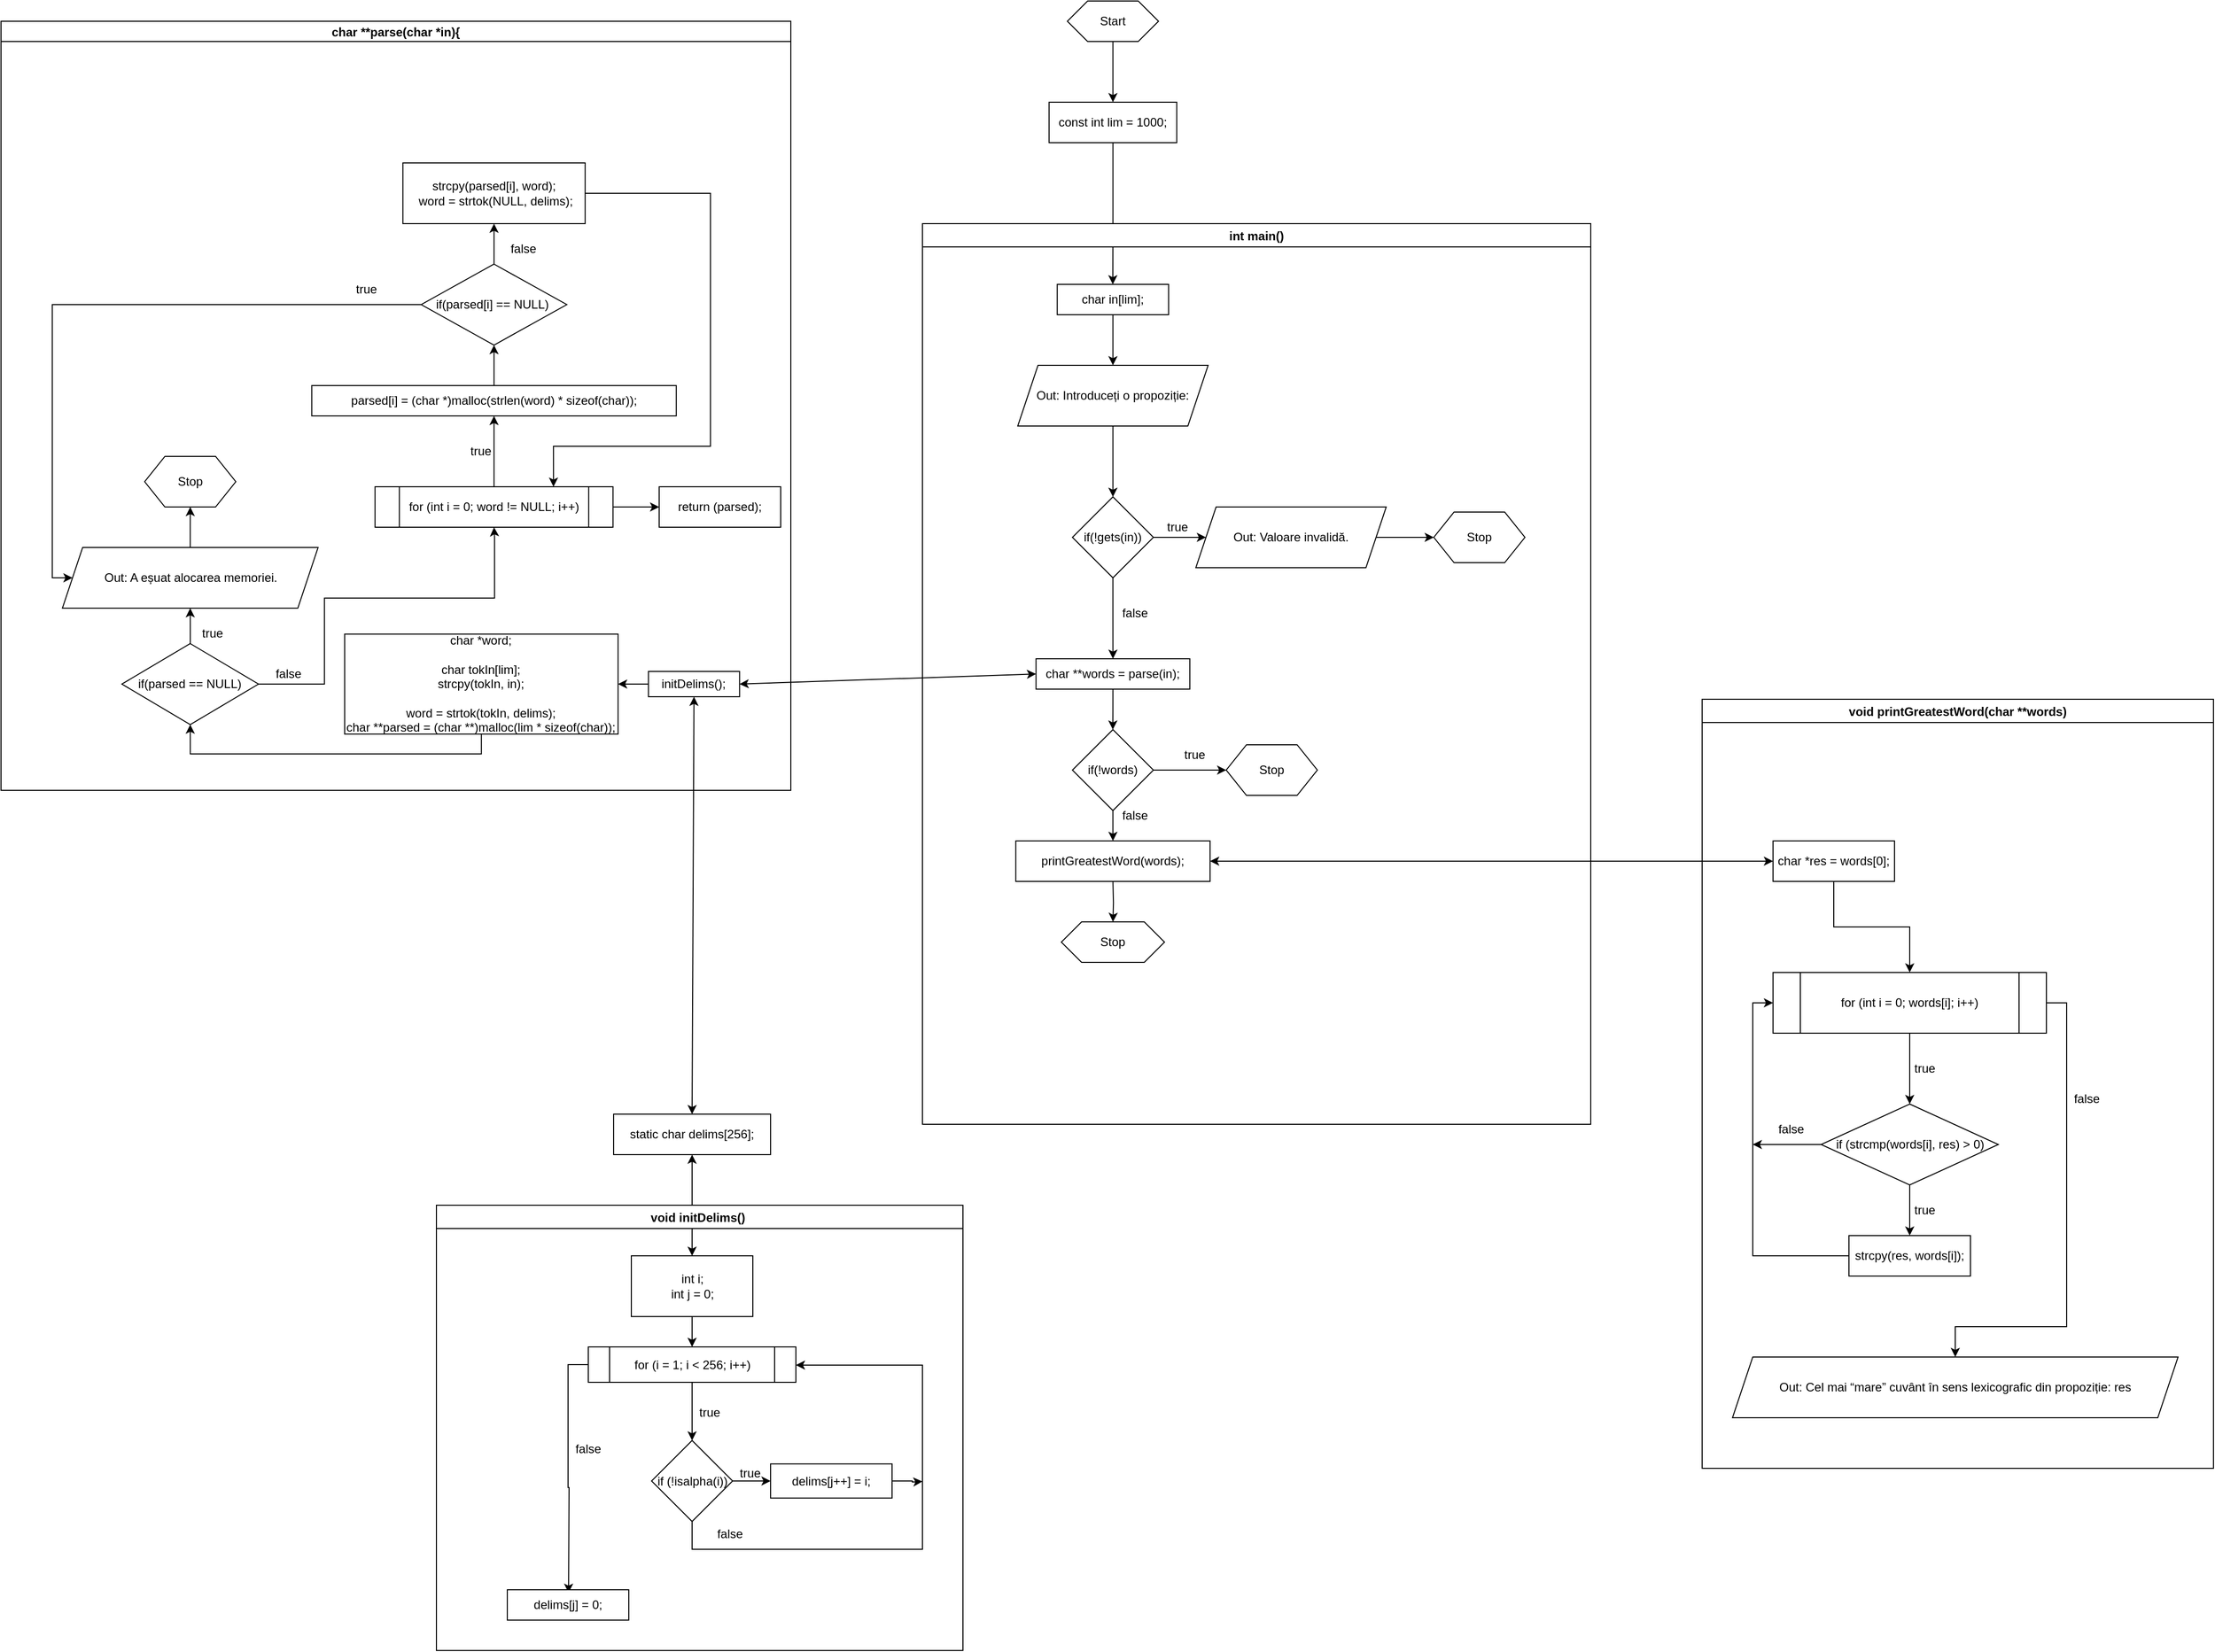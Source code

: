 <mxfile version="15.8.3" type="device"><diagram id="UfA2PHTUKuE4fGk9ZaxY" name="Page-1"><mxGraphModel dx="2646" dy="-406" grid="1" gridSize="10" guides="1" tooltips="1" connect="1" arrows="1" fold="1" page="1" pageScale="1" pageWidth="850" pageHeight="1100" math="0" shadow="0"><root><mxCell id="0"/><mxCell id="1" parent="0"/><mxCell id="URrQHjjd3saD9w-GfW6y-238" style="edgeStyle=orthogonalEdgeStyle;rounded=0;orthogonalLoop=1;jettySize=auto;html=1;entryX=0.5;entryY=0;entryDx=0;entryDy=0;" parent="1" source="URrQHjjd3saD9w-GfW6y-162" target="URrQHjjd3saD9w-GfW6y-237" edge="1"><mxGeometry relative="1" as="geometry"/></mxCell><mxCell id="URrQHjjd3saD9w-GfW6y-162" value="Start" style="shape=hexagon;perimeter=hexagonPerimeter2;whiteSpace=wrap;html=1;fixedSize=1;hachureGap=4;pointerEvents=0;" parent="1" vertex="1"><mxGeometry x="63.12" y="1150" width="90" height="40" as="geometry"/></mxCell><mxCell id="URrQHjjd3saD9w-GfW6y-242" value="" style="edgeStyle=orthogonalEdgeStyle;rounded=0;orthogonalLoop=1;jettySize=auto;html=1;" parent="1" source="URrQHjjd3saD9w-GfW6y-237" edge="1"><mxGeometry relative="1" as="geometry"><mxPoint x="108" y="1430" as="targetPoint"/></mxGeometry></mxCell><mxCell id="URrQHjjd3saD9w-GfW6y-237" value="const int lim = 1000;" style="rounded=0;whiteSpace=wrap;html=1;" parent="1" vertex="1"><mxGeometry x="45.07" y="1250" width="126.1" height="40" as="geometry"/></mxCell><mxCell id="MhNneHWpnNo3Oa3ViLUw-1" value="int main()" style="swimlane;" parent="1" vertex="1"><mxGeometry x="-80" y="1370" width="660" height="890" as="geometry"/></mxCell><mxCell id="MhNneHWpnNo3Oa3ViLUw-2" value="Out: Introduceți o propoziție:" style="shape=parallelogram;perimeter=parallelogramPerimeter;whiteSpace=wrap;html=1;fixedSize=1;" parent="MhNneHWpnNo3Oa3ViLUw-1" vertex="1"><mxGeometry x="94.12" y="140" width="188" height="60" as="geometry"/></mxCell><mxCell id="MhNneHWpnNo3Oa3ViLUw-9" value="" style="edgeStyle=orthogonalEdgeStyle;rounded=0;orthogonalLoop=1;jettySize=auto;html=1;" parent="MhNneHWpnNo3Oa3ViLUw-1" source="MhNneHWpnNo3Oa3ViLUw-7" target="MhNneHWpnNo3Oa3ViLUw-8" edge="1"><mxGeometry relative="1" as="geometry"/></mxCell><mxCell id="MhNneHWpnNo3Oa3ViLUw-7" value="Out: Valoare invalidă." style="shape=parallelogram;perimeter=parallelogramPerimeter;whiteSpace=wrap;html=1;fixedSize=1;" parent="MhNneHWpnNo3Oa3ViLUw-1" vertex="1"><mxGeometry x="270" y="280" width="188" height="60" as="geometry"/></mxCell><mxCell id="MhNneHWpnNo3Oa3ViLUw-8" value="Stop" style="shape=hexagon;perimeter=hexagonPerimeter2;whiteSpace=wrap;html=1;fixedSize=1;" parent="MhNneHWpnNo3Oa3ViLUw-1" vertex="1"><mxGeometry x="505" y="285" width="90" height="50" as="geometry"/></mxCell><mxCell id="MhNneHWpnNo3Oa3ViLUw-14" value="" style="edgeStyle=orthogonalEdgeStyle;rounded=0;orthogonalLoop=1;jettySize=auto;html=1;exitX=0.5;exitY=1;exitDx=0;exitDy=0;" parent="MhNneHWpnNo3Oa3ViLUw-1" source="MhNneHWpnNo3Oa3ViLUw-21" edge="1"><mxGeometry relative="1" as="geometry"><mxPoint x="188.143" y="490" as="sourcePoint"/><mxPoint x="188" y="500" as="targetPoint"/></mxGeometry></mxCell><mxCell id="MhNneHWpnNo3Oa3ViLUw-18" value="false" style="text;html=1;strokeColor=none;fillColor=none;align=center;verticalAlign=middle;whiteSpace=wrap;rounded=0;" parent="MhNneHWpnNo3Oa3ViLUw-1" vertex="1"><mxGeometry x="180" y="370" width="60" height="30" as="geometry"/></mxCell><mxCell id="MhNneHWpnNo3Oa3ViLUw-20" value="Stop" style="shape=hexagon;perimeter=hexagonPerimeter2;whiteSpace=wrap;html=1;fixedSize=1;" parent="MhNneHWpnNo3Oa3ViLUw-1" vertex="1"><mxGeometry x="137.18" y="690" width="101.88" height="40" as="geometry"/></mxCell><mxCell id="MhNneHWpnNo3Oa3ViLUw-21" value="char **words = parse(in);" style="rounded=0;whiteSpace=wrap;html=1;" parent="MhNneHWpnNo3Oa3ViLUw-1" vertex="1"><mxGeometry x="112.18" y="430" width="151.88" height="30" as="geometry"/></mxCell><mxCell id="MhNneHWpnNo3Oa3ViLUw-25" value="" style="edgeStyle=orthogonalEdgeStyle;rounded=0;orthogonalLoop=1;jettySize=auto;html=1;" parent="MhNneHWpnNo3Oa3ViLUw-1" target="MhNneHWpnNo3Oa3ViLUw-20" edge="1"><mxGeometry relative="1" as="geometry"><mxPoint x="188.12" y="650" as="sourcePoint"/></mxGeometry></mxCell><mxCell id="MhNneHWpnNo3Oa3ViLUw-65" style="edgeStyle=orthogonalEdgeStyle;rounded=0;orthogonalLoop=1;jettySize=auto;html=1;entryX=0;entryY=0.5;entryDx=0;entryDy=0;" parent="MhNneHWpnNo3Oa3ViLUw-1" source="MhNneHWpnNo3Oa3ViLUw-63" target="MhNneHWpnNo3Oa3ViLUw-67" edge="1"><mxGeometry relative="1" as="geometry"><mxPoint x="250" y="540" as="targetPoint"/></mxGeometry></mxCell><mxCell id="MhNneHWpnNo3Oa3ViLUw-68" value="" style="edgeStyle=orthogonalEdgeStyle;rounded=0;orthogonalLoop=1;jettySize=auto;html=1;entryX=0.5;entryY=0;entryDx=0;entryDy=0;" parent="MhNneHWpnNo3Oa3ViLUw-1" source="MhNneHWpnNo3Oa3ViLUw-63" edge="1"><mxGeometry relative="1" as="geometry"><mxPoint x="188.12" y="610" as="targetPoint"/></mxGeometry></mxCell><mxCell id="MhNneHWpnNo3Oa3ViLUw-63" value="if(!words)" style="rhombus;whiteSpace=wrap;html=1;" parent="MhNneHWpnNo3Oa3ViLUw-1" vertex="1"><mxGeometry x="148.12" y="500" width="80" height="80" as="geometry"/></mxCell><mxCell id="MhNneHWpnNo3Oa3ViLUw-67" value="Stop" style="shape=hexagon;perimeter=hexagonPerimeter2;whiteSpace=wrap;html=1;fixedSize=1;" parent="MhNneHWpnNo3Oa3ViLUw-1" vertex="1"><mxGeometry x="300" y="515" width="90" height="50" as="geometry"/></mxCell><mxCell id="MhNneHWpnNo3Oa3ViLUw-69" value="false" style="text;html=1;strokeColor=none;fillColor=none;align=center;verticalAlign=middle;whiteSpace=wrap;rounded=0;" parent="MhNneHWpnNo3Oa3ViLUw-1" vertex="1"><mxGeometry x="180" y="570" width="60" height="30" as="geometry"/></mxCell><mxCell id="MhNneHWpnNo3Oa3ViLUw-70" value="true" style="text;html=1;strokeColor=none;fillColor=none;align=center;verticalAlign=middle;whiteSpace=wrap;rounded=0;" parent="MhNneHWpnNo3Oa3ViLUw-1" vertex="1"><mxGeometry x="239.06" y="510" width="60" height="30" as="geometry"/></mxCell><mxCell id="OwMfOQIyhZV9ux7nlmWO-2" style="edgeStyle=orthogonalEdgeStyle;rounded=0;orthogonalLoop=1;jettySize=auto;html=1;" edge="1" parent="MhNneHWpnNo3Oa3ViLUw-1" source="OwMfOQIyhZV9ux7nlmWO-1" target="MhNneHWpnNo3Oa3ViLUw-2"><mxGeometry relative="1" as="geometry"/></mxCell><mxCell id="OwMfOQIyhZV9ux7nlmWO-1" value="char in[lim];" style="rounded=0;whiteSpace=wrap;html=1;" vertex="1" parent="MhNneHWpnNo3Oa3ViLUw-1"><mxGeometry x="133.12" y="60" width="110" height="30" as="geometry"/></mxCell><mxCell id="OwMfOQIyhZV9ux7nlmWO-3" value="printGreatestWord(words);" style="rounded=0;whiteSpace=wrap;html=1;" vertex="1" parent="MhNneHWpnNo3Oa3ViLUw-1"><mxGeometry x="92.18" y="610" width="191.88" height="40" as="geometry"/></mxCell><mxCell id="MhNneHWpnNo3Oa3ViLUw-6" value="" style="edgeStyle=orthogonalEdgeStyle;rounded=0;orthogonalLoop=1;jettySize=auto;html=1;" parent="1" source="MhNneHWpnNo3Oa3ViLUw-3" edge="1"><mxGeometry relative="1" as="geometry"><mxPoint x="200" y="1680" as="targetPoint"/></mxGeometry></mxCell><mxCell id="MhNneHWpnNo3Oa3ViLUw-12" value="" style="edgeStyle=orthogonalEdgeStyle;rounded=0;orthogonalLoop=1;jettySize=auto;html=1;" parent="1" source="MhNneHWpnNo3Oa3ViLUw-3" edge="1"><mxGeometry relative="1" as="geometry"><mxPoint x="108.143" y="1800" as="targetPoint"/></mxGeometry></mxCell><mxCell id="MhNneHWpnNo3Oa3ViLUw-3" value="&lt;span style=&quot;font-size: 12px&quot;&gt;if(!gets(in))&lt;/span&gt;" style="rhombus;whiteSpace=wrap;html=1;" parent="1" vertex="1"><mxGeometry x="68.12" y="1640" width="80" height="80" as="geometry"/></mxCell><mxCell id="MhNneHWpnNo3Oa3ViLUw-4" value="" style="edgeStyle=orthogonalEdgeStyle;rounded=0;orthogonalLoop=1;jettySize=auto;html=1;" parent="1" source="MhNneHWpnNo3Oa3ViLUw-2" target="MhNneHWpnNo3Oa3ViLUw-3" edge="1"><mxGeometry relative="1" as="geometry"/></mxCell><mxCell id="MhNneHWpnNo3Oa3ViLUw-17" value="true" style="text;html=1;strokeColor=none;fillColor=none;align=center;verticalAlign=middle;whiteSpace=wrap;rounded=0;" parent="1" vertex="1"><mxGeometry x="142" y="1655" width="60" height="30" as="geometry"/></mxCell><mxCell id="MhNneHWpnNo3Oa3ViLUw-28" value="char **parse(char *in){" style="swimlane;startSize=20;" parent="1" vertex="1"><mxGeometry x="-990" y="1170" width="780" height="760" as="geometry"/></mxCell><mxCell id="MhNneHWpnNo3Oa3ViLUw-59" style="edgeStyle=orthogonalEdgeStyle;rounded=0;orthogonalLoop=1;jettySize=auto;html=1;entryX=1;entryY=0.5;entryDx=0;entryDy=0;" parent="MhNneHWpnNo3Oa3ViLUw-28" source="MhNneHWpnNo3Oa3ViLUw-30" target="MhNneHWpnNo3Oa3ViLUw-60" edge="1"><mxGeometry relative="1" as="geometry"><mxPoint x="619.38" y="655.612" as="targetPoint"/></mxGeometry></mxCell><mxCell id="MhNneHWpnNo3Oa3ViLUw-30" value="&lt;span style=&quot;font-size: 12px&quot;&gt;initDelims();&lt;/span&gt;" style="rounded=0;whiteSpace=wrap;html=1;" parent="MhNneHWpnNo3Oa3ViLUw-28" vertex="1"><mxGeometry x="639.38" y="642.5" width="90" height="25" as="geometry"/></mxCell><mxCell id="MhNneHWpnNo3Oa3ViLUw-60" value="&lt;span style=&quot;font-size: 12px&quot;&gt;char *word;&lt;/span&gt;&lt;br&gt;&lt;br&gt;&lt;span style=&quot;font-size: 12px&quot;&gt;char tokIn[lim]; &lt;/span&gt;&lt;br&gt;&lt;span style=&quot;font-size: 12px&quot;&gt;strcpy(tokIn, in); &lt;/span&gt;&lt;br&gt;&lt;br&gt;&lt;span style=&quot;font-size: 12px&quot;&gt;word = strtok(tokIn, delims);&lt;/span&gt;&lt;br&gt;&lt;span style=&quot;font-size: 12px&quot;&gt;char **parsed = (char **)malloc(lim * sizeof(char));&lt;/span&gt;" style="rounded=0;whiteSpace=wrap;html=1;" parent="MhNneHWpnNo3Oa3ViLUw-28" vertex="1"><mxGeometry x="339.38" y="605.63" width="270" height="98.75" as="geometry"/></mxCell><mxCell id="MhNneHWpnNo3Oa3ViLUw-72" value="" style="edgeStyle=orthogonalEdgeStyle;rounded=0;orthogonalLoop=1;jettySize=auto;html=1;" parent="MhNneHWpnNo3Oa3ViLUw-28" source="MhNneHWpnNo3Oa3ViLUw-61" target="MhNneHWpnNo3Oa3ViLUw-71" edge="1"><mxGeometry relative="1" as="geometry"/></mxCell><mxCell id="MhNneHWpnNo3Oa3ViLUw-81" style="edgeStyle=orthogonalEdgeStyle;rounded=0;orthogonalLoop=1;jettySize=auto;html=1;entryX=0.5;entryY=1;entryDx=0;entryDy=0;" parent="MhNneHWpnNo3Oa3ViLUw-28" source="MhNneHWpnNo3Oa3ViLUw-61" target="MhNneHWpnNo3Oa3ViLUw-83" edge="1"><mxGeometry relative="1" as="geometry"><mxPoint x="489.38" y="510" as="targetPoint"/><Array as="points"><mxPoint x="319.38" y="655"/><mxPoint x="319.38" y="570"/><mxPoint x="487.38" y="570"/><mxPoint x="487.38" y="510"/></Array></mxGeometry></mxCell><mxCell id="MhNneHWpnNo3Oa3ViLUw-61" value="&lt;span style=&quot;font-size: 12px&quot;&gt;if(parsed == NULL)&lt;/span&gt;" style="rhombus;whiteSpace=wrap;html=1;rounded=0;" parent="MhNneHWpnNo3Oa3ViLUw-28" vertex="1"><mxGeometry x="119.38" y="615" width="135" height="80" as="geometry"/></mxCell><mxCell id="MhNneHWpnNo3Oa3ViLUw-62" value="" style="edgeStyle=orthogonalEdgeStyle;rounded=0;orthogonalLoop=1;jettySize=auto;html=1;entryX=0.5;entryY=1;entryDx=0;entryDy=0;" parent="MhNneHWpnNo3Oa3ViLUw-28" source="MhNneHWpnNo3Oa3ViLUw-60" target="MhNneHWpnNo3Oa3ViLUw-61" edge="1"><mxGeometry relative="1" as="geometry"><Array as="points"><mxPoint x="474.38" y="724"/><mxPoint x="186.38" y="724"/></Array></mxGeometry></mxCell><mxCell id="MhNneHWpnNo3Oa3ViLUw-74" value="" style="edgeStyle=orthogonalEdgeStyle;rounded=0;orthogonalLoop=1;jettySize=auto;html=1;" parent="MhNneHWpnNo3Oa3ViLUw-28" source="MhNneHWpnNo3Oa3ViLUw-71" target="MhNneHWpnNo3Oa3ViLUw-73" edge="1"><mxGeometry relative="1" as="geometry"/></mxCell><mxCell id="MhNneHWpnNo3Oa3ViLUw-71" value="Out: A eșuat alocarea memoriei." style="shape=parallelogram;perimeter=parallelogramPerimeter;whiteSpace=wrap;html=1;fixedSize=1;" parent="MhNneHWpnNo3Oa3ViLUw-28" vertex="1"><mxGeometry x="60.63" y="520" width="252.5" height="60" as="geometry"/></mxCell><mxCell id="MhNneHWpnNo3Oa3ViLUw-73" value="Stop" style="shape=hexagon;perimeter=hexagonPerimeter2;whiteSpace=wrap;html=1;fixedSize=1;" parent="MhNneHWpnNo3Oa3ViLUw-28" vertex="1"><mxGeometry x="141.88" y="430" width="90" height="50" as="geometry"/></mxCell><mxCell id="MhNneHWpnNo3Oa3ViLUw-75" value="true" style="text;html=1;strokeColor=none;fillColor=none;align=center;verticalAlign=middle;whiteSpace=wrap;rounded=0;" parent="MhNneHWpnNo3Oa3ViLUw-28" vertex="1"><mxGeometry x="179.38" y="590" width="60" height="30" as="geometry"/></mxCell><mxCell id="MhNneHWpnNo3Oa3ViLUw-82" value="false" style="text;html=1;strokeColor=none;fillColor=none;align=center;verticalAlign=middle;whiteSpace=wrap;rounded=0;" parent="MhNneHWpnNo3Oa3ViLUw-28" vertex="1"><mxGeometry x="254.38" y="630" width="60" height="30" as="geometry"/></mxCell><mxCell id="MhNneHWpnNo3Oa3ViLUw-119" value="" style="edgeStyle=orthogonalEdgeStyle;rounded=0;orthogonalLoop=1;jettySize=auto;html=1;entryX=0;entryY=0.5;entryDx=0;entryDy=0;" parent="MhNneHWpnNo3Oa3ViLUw-28" source="MhNneHWpnNo3Oa3ViLUw-83" target="MhNneHWpnNo3Oa3ViLUw-118" edge="1"><mxGeometry relative="1" as="geometry"><mxPoint x="660.63" y="480" as="targetPoint"/></mxGeometry></mxCell><mxCell id="MhNneHWpnNo3Oa3ViLUw-83" value="&lt;span style=&quot;font-size: 12px&quot;&gt;for (int i = 0; word != NULL; i++)&lt;/span&gt;" style="shape=process;whiteSpace=wrap;html=1;backgroundOutline=1;" parent="MhNneHWpnNo3Oa3ViLUw-28" vertex="1"><mxGeometry x="369.38" y="460" width="235" height="40" as="geometry"/></mxCell><mxCell id="MhNneHWpnNo3Oa3ViLUw-84" value="parsed[i] = (char *)malloc(strlen(word) * sizeof(char));" style="whiteSpace=wrap;html=1;" parent="MhNneHWpnNo3Oa3ViLUw-28" vertex="1"><mxGeometry x="306.88" y="360" width="360" height="30" as="geometry"/></mxCell><mxCell id="MhNneHWpnNo3Oa3ViLUw-85" value="" style="edgeStyle=orthogonalEdgeStyle;rounded=0;orthogonalLoop=1;jettySize=auto;html=1;" parent="MhNneHWpnNo3Oa3ViLUw-28" source="MhNneHWpnNo3Oa3ViLUw-83" target="MhNneHWpnNo3Oa3ViLUw-84" edge="1"><mxGeometry relative="1" as="geometry"/></mxCell><mxCell id="MhNneHWpnNo3Oa3ViLUw-110" style="edgeStyle=orthogonalEdgeStyle;rounded=0;orthogonalLoop=1;jettySize=auto;html=1;entryX=0;entryY=0.5;entryDx=0;entryDy=0;" parent="MhNneHWpnNo3Oa3ViLUw-28" source="MhNneHWpnNo3Oa3ViLUw-105" target="MhNneHWpnNo3Oa3ViLUw-71" edge="1"><mxGeometry relative="1" as="geometry"><mxPoint x="50.53" y="510.014" as="targetPoint"/><Array as="points"><mxPoint x="50.63" y="280"/><mxPoint x="50.63" y="550"/></Array></mxGeometry></mxCell><mxCell id="MhNneHWpnNo3Oa3ViLUw-112" value="" style="edgeStyle=orthogonalEdgeStyle;rounded=0;orthogonalLoop=1;jettySize=auto;html=1;" parent="MhNneHWpnNo3Oa3ViLUw-28" source="MhNneHWpnNo3Oa3ViLUw-105" target="MhNneHWpnNo3Oa3ViLUw-111" edge="1"><mxGeometry relative="1" as="geometry"/></mxCell><mxCell id="MhNneHWpnNo3Oa3ViLUw-105" value="&lt;span style=&quot;font-size: 12px&quot;&gt;if(parsed[i] == NULL)&amp;nbsp;&lt;/span&gt;" style="rhombus;whiteSpace=wrap;html=1;" parent="MhNneHWpnNo3Oa3ViLUw-28" vertex="1"><mxGeometry x="415.01" y="240" width="143.75" height="80" as="geometry"/></mxCell><mxCell id="MhNneHWpnNo3Oa3ViLUw-106" value="" style="edgeStyle=orthogonalEdgeStyle;rounded=0;orthogonalLoop=1;jettySize=auto;html=1;" parent="MhNneHWpnNo3Oa3ViLUw-28" source="MhNneHWpnNo3Oa3ViLUw-84" target="MhNneHWpnNo3Oa3ViLUw-105" edge="1"><mxGeometry relative="1" as="geometry"/></mxCell><mxCell id="MhNneHWpnNo3Oa3ViLUw-116" style="edgeStyle=orthogonalEdgeStyle;rounded=0;orthogonalLoop=1;jettySize=auto;html=1;entryX=0.75;entryY=0;entryDx=0;entryDy=0;" parent="MhNneHWpnNo3Oa3ViLUw-28" source="MhNneHWpnNo3Oa3ViLUw-111" target="MhNneHWpnNo3Oa3ViLUw-83" edge="1"><mxGeometry relative="1" as="geometry"><mxPoint x="710.63" y="440" as="targetPoint"/><Array as="points"><mxPoint x="700.63" y="170"/><mxPoint x="700.63" y="420"/><mxPoint x="545.63" y="420"/></Array></mxGeometry></mxCell><mxCell id="MhNneHWpnNo3Oa3ViLUw-111" value="&lt;span style=&quot;font-size: 12px&quot;&gt;strcpy(parsed[i], word);&lt;br&gt;&amp;nbsp;word = strtok(NULL, delims);&lt;/span&gt;" style="rounded=0;whiteSpace=wrap;html=1;" parent="MhNneHWpnNo3Oa3ViLUw-28" vertex="1"><mxGeometry x="396.88" y="140" width="180" height="60" as="geometry"/></mxCell><mxCell id="MhNneHWpnNo3Oa3ViLUw-113" value="false" style="text;html=1;strokeColor=none;fillColor=none;align=center;verticalAlign=middle;whiteSpace=wrap;rounded=0;" parent="MhNneHWpnNo3Oa3ViLUw-28" vertex="1"><mxGeometry x="485.63" y="210" width="60" height="30" as="geometry"/></mxCell><mxCell id="MhNneHWpnNo3Oa3ViLUw-114" value="true" style="text;html=1;strokeColor=none;fillColor=none;align=center;verticalAlign=middle;whiteSpace=wrap;rounded=0;" parent="MhNneHWpnNo3Oa3ViLUw-28" vertex="1"><mxGeometry x="330.63" y="250" width="60" height="30" as="geometry"/></mxCell><mxCell id="MhNneHWpnNo3Oa3ViLUw-117" value="true" style="text;html=1;strokeColor=none;fillColor=none;align=center;verticalAlign=middle;whiteSpace=wrap;rounded=0;" parent="MhNneHWpnNo3Oa3ViLUw-28" vertex="1"><mxGeometry x="444.38" y="410" width="60" height="30" as="geometry"/></mxCell><mxCell id="MhNneHWpnNo3Oa3ViLUw-118" value="return (parsed);" style="whiteSpace=wrap;html=1;" parent="MhNneHWpnNo3Oa3ViLUw-28" vertex="1"><mxGeometry x="650" y="460" width="120" height="40" as="geometry"/></mxCell><mxCell id="MhNneHWpnNo3Oa3ViLUw-29" value="" style="endArrow=classic;startArrow=classic;html=1;rounded=0;entryX=0;entryY=0.5;entryDx=0;entryDy=0;exitX=1;exitY=0.5;exitDx=0;exitDy=0;" parent="1" source="MhNneHWpnNo3Oa3ViLUw-30" target="MhNneHWpnNo3Oa3ViLUw-21" edge="1"><mxGeometry width="50" height="50" relative="1" as="geometry"><mxPoint x="-260" y="1815" as="sourcePoint"/><mxPoint x="-110" y="1820" as="targetPoint"/></mxGeometry></mxCell><mxCell id="MhNneHWpnNo3Oa3ViLUw-34" value="" style="endArrow=classic;startArrow=classic;html=1;rounded=0;entryX=0.5;entryY=1;entryDx=0;entryDy=0;exitX=0.5;exitY=0;exitDx=0;exitDy=0;" parent="1" source="MhNneHWpnNo3Oa3ViLUw-36" target="MhNneHWpnNo3Oa3ViLUw-30" edge="1"><mxGeometry width="50" height="50" relative="1" as="geometry"><mxPoint x="-310" y="2250" as="sourcePoint"/><mxPoint x="-230" y="2240" as="targetPoint"/></mxGeometry></mxCell><mxCell id="MhNneHWpnNo3Oa3ViLUw-36" value="&lt;span style=&quot;font-size: 12px&quot;&gt;static char delims[256];&lt;/span&gt;" style="rounded=0;whiteSpace=wrap;html=1;" parent="1" vertex="1"><mxGeometry x="-385" y="2250" width="155" height="40" as="geometry"/></mxCell><mxCell id="MhNneHWpnNo3Oa3ViLUw-38" value="" style="endArrow=classic;startArrow=classic;html=1;rounded=0;exitX=0.5;exitY=1;exitDx=0;exitDy=0;entryX=0.5;entryY=0;entryDx=0;entryDy=0;" parent="1" source="MhNneHWpnNo3Oa3ViLUw-36" target="MhNneHWpnNo3Oa3ViLUw-40" edge="1"><mxGeometry width="50" height="50" relative="1" as="geometry"><mxPoint x="-360" y="2480" as="sourcePoint"/><mxPoint x="-310" y="2390" as="targetPoint"/></mxGeometry></mxCell><mxCell id="MhNneHWpnNo3Oa3ViLUw-39" value="void initDelims() " style="swimlane;" parent="1" vertex="1"><mxGeometry x="-560" y="2340" width="520" height="440" as="geometry"/></mxCell><mxCell id="MhNneHWpnNo3Oa3ViLUw-42" value="" style="edgeStyle=orthogonalEdgeStyle;rounded=0;orthogonalLoop=1;jettySize=auto;html=1;" parent="MhNneHWpnNo3Oa3ViLUw-39" source="MhNneHWpnNo3Oa3ViLUw-40" target="MhNneHWpnNo3Oa3ViLUw-41" edge="1"><mxGeometry relative="1" as="geometry"/></mxCell><mxCell id="MhNneHWpnNo3Oa3ViLUw-40" value="&lt;span style=&quot;font-size: 12px&quot;&gt;int i; &lt;br&gt;int j = 0;&lt;/span&gt;" style="rounded=0;whiteSpace=wrap;html=1;" parent="MhNneHWpnNo3Oa3ViLUw-39" vertex="1"><mxGeometry x="192.5" y="50" width="120" height="60" as="geometry"/></mxCell><mxCell id="MhNneHWpnNo3Oa3ViLUw-55" style="edgeStyle=orthogonalEdgeStyle;rounded=0;orthogonalLoop=1;jettySize=auto;html=1;" parent="MhNneHWpnNo3Oa3ViLUw-39" source="MhNneHWpnNo3Oa3ViLUw-41" edge="1"><mxGeometry relative="1" as="geometry"><mxPoint x="130.5" y="383" as="targetPoint"/></mxGeometry></mxCell><mxCell id="MhNneHWpnNo3Oa3ViLUw-41" value="&lt;span style=&quot;font-size: 12px&quot;&gt;for (i = 1; i &amp;lt; 256; i++)&lt;/span&gt;" style="shape=process;whiteSpace=wrap;html=1;backgroundOutline=1;" parent="MhNneHWpnNo3Oa3ViLUw-39" vertex="1"><mxGeometry x="150" y="140" width="205" height="35" as="geometry"/></mxCell><mxCell id="MhNneHWpnNo3Oa3ViLUw-45" value="true" style="text;html=1;strokeColor=none;fillColor=none;align=center;verticalAlign=middle;whiteSpace=wrap;rounded=0;" parent="MhNneHWpnNo3Oa3ViLUw-39" vertex="1"><mxGeometry x="240" y="190" width="60" height="30" as="geometry"/></mxCell><mxCell id="MhNneHWpnNo3Oa3ViLUw-46" value="&lt;span style=&quot;font-size: 12px&quot;&gt;delims[j++] = i;&lt;/span&gt;" style="whiteSpace=wrap;html=1;" parent="MhNneHWpnNo3Oa3ViLUw-39" vertex="1"><mxGeometry x="330" y="255.63" width="120" height="33.75" as="geometry"/></mxCell><mxCell id="MhNneHWpnNo3Oa3ViLUw-48" value="true" style="text;html=1;strokeColor=none;fillColor=none;align=center;verticalAlign=middle;whiteSpace=wrap;rounded=0;" parent="MhNneHWpnNo3Oa3ViLUw-39" vertex="1"><mxGeometry x="280" y="250" width="60" height="30" as="geometry"/></mxCell><mxCell id="MhNneHWpnNo3Oa3ViLUw-53" value="false" style="text;html=1;strokeColor=none;fillColor=none;align=center;verticalAlign=middle;whiteSpace=wrap;rounded=0;" parent="MhNneHWpnNo3Oa3ViLUw-39" vertex="1"><mxGeometry x="260" y="310" width="60" height="30" as="geometry"/></mxCell><mxCell id="MhNneHWpnNo3Oa3ViLUw-56" value="&lt;span style=&quot;font-size: 12px&quot;&gt;delims[j] = 0;&lt;/span&gt;" style="rounded=0;whiteSpace=wrap;html=1;" parent="MhNneHWpnNo3Oa3ViLUw-39" vertex="1"><mxGeometry x="70" y="380" width="120" height="30" as="geometry"/></mxCell><mxCell id="MhNneHWpnNo3Oa3ViLUw-57" value="false" style="text;html=1;strokeColor=none;fillColor=none;align=center;verticalAlign=middle;whiteSpace=wrap;rounded=0;" parent="MhNneHWpnNo3Oa3ViLUw-39" vertex="1"><mxGeometry x="120" y="225.63" width="60" height="30" as="geometry"/></mxCell><mxCell id="MhNneHWpnNo3Oa3ViLUw-47" value="" style="edgeStyle=orthogonalEdgeStyle;rounded=0;orthogonalLoop=1;jettySize=auto;html=1;" parent="1" source="MhNneHWpnNo3Oa3ViLUw-43" target="MhNneHWpnNo3Oa3ViLUw-46" edge="1"><mxGeometry relative="1" as="geometry"/></mxCell><mxCell id="MhNneHWpnNo3Oa3ViLUw-50" style="edgeStyle=orthogonalEdgeStyle;rounded=0;orthogonalLoop=1;jettySize=auto;html=1;entryX=1;entryY=0.5;entryDx=0;entryDy=0;" parent="1" source="MhNneHWpnNo3Oa3ViLUw-43" target="MhNneHWpnNo3Oa3ViLUw-41" edge="1"><mxGeometry relative="1" as="geometry"><mxPoint x="-88" y="2500" as="targetPoint"/><Array as="points"><mxPoint x="-307" y="2680"/><mxPoint x="-80" y="2680"/><mxPoint x="-80" y="2498"/><mxPoint x="-205" y="2498"/></Array></mxGeometry></mxCell><mxCell id="MhNneHWpnNo3Oa3ViLUw-43" value="&lt;span style=&quot;font-size: 12px&quot;&gt;if (!isalpha(i))&lt;/span&gt;" style="rhombus;whiteSpace=wrap;html=1;" parent="1" vertex="1"><mxGeometry x="-347.5" y="2572.5" width="80" height="80" as="geometry"/></mxCell><mxCell id="MhNneHWpnNo3Oa3ViLUw-44" value="" style="edgeStyle=orthogonalEdgeStyle;rounded=0;orthogonalLoop=1;jettySize=auto;html=1;" parent="1" source="MhNneHWpnNo3Oa3ViLUw-41" target="MhNneHWpnNo3Oa3ViLUw-43" edge="1"><mxGeometry relative="1" as="geometry"/></mxCell><mxCell id="MhNneHWpnNo3Oa3ViLUw-52" style="edgeStyle=orthogonalEdgeStyle;rounded=0;orthogonalLoop=1;jettySize=auto;html=1;" parent="1" source="MhNneHWpnNo3Oa3ViLUw-46" edge="1"><mxGeometry relative="1" as="geometry"><mxPoint x="-80" y="2613" as="targetPoint"/></mxGeometry></mxCell><mxCell id="OwMfOQIyhZV9ux7nlmWO-4" value="" style="endArrow=classic;startArrow=classic;html=1;rounded=0;exitX=1;exitY=0.5;exitDx=0;exitDy=0;" edge="1" parent="1" source="OwMfOQIyhZV9ux7nlmWO-3"><mxGeometry width="50" height="50" relative="1" as="geometry"><mxPoint x="610" y="2120" as="sourcePoint"/><mxPoint x="760" y="2000" as="targetPoint"/></mxGeometry></mxCell><mxCell id="OwMfOQIyhZV9ux7nlmWO-5" value="void printGreatestWord(char **words)" style="swimlane;" vertex="1" parent="1"><mxGeometry x="690" y="1840" width="505" height="760" as="geometry"/></mxCell><mxCell id="OwMfOQIyhZV9ux7nlmWO-8" value="" style="edgeStyle=orthogonalEdgeStyle;rounded=0;orthogonalLoop=1;jettySize=auto;html=1;" edge="1" parent="OwMfOQIyhZV9ux7nlmWO-5" source="OwMfOQIyhZV9ux7nlmWO-6" target="OwMfOQIyhZV9ux7nlmWO-7"><mxGeometry relative="1" as="geometry"/></mxCell><mxCell id="OwMfOQIyhZV9ux7nlmWO-6" value="char *res = words[0];" style="rounded=0;whiteSpace=wrap;html=1;" vertex="1" parent="OwMfOQIyhZV9ux7nlmWO-5"><mxGeometry x="70" y="140" width="120" height="40" as="geometry"/></mxCell><mxCell id="OwMfOQIyhZV9ux7nlmWO-29" style="edgeStyle=orthogonalEdgeStyle;rounded=0;orthogonalLoop=1;jettySize=auto;html=1;entryX=0.5;entryY=0;entryDx=0;entryDy=0;" edge="1" parent="OwMfOQIyhZV9ux7nlmWO-5" source="OwMfOQIyhZV9ux7nlmWO-7" target="OwMfOQIyhZV9ux7nlmWO-31"><mxGeometry relative="1" as="geometry"><mxPoint x="370" y="650" as="targetPoint"/><Array as="points"><mxPoint x="360" y="300"/><mxPoint x="360" y="620"/><mxPoint x="250" y="620"/></Array></mxGeometry></mxCell><mxCell id="OwMfOQIyhZV9ux7nlmWO-7" value="for (int i = 0; words[i]; i++)" style="shape=process;whiteSpace=wrap;html=1;backgroundOutline=1;" vertex="1" parent="OwMfOQIyhZV9ux7nlmWO-5"><mxGeometry x="70" y="270" width="270" height="60" as="geometry"/></mxCell><mxCell id="OwMfOQIyhZV9ux7nlmWO-17" value="" style="edgeStyle=orthogonalEdgeStyle;rounded=0;orthogonalLoop=1;jettySize=auto;html=1;" edge="1" parent="OwMfOQIyhZV9ux7nlmWO-5" source="OwMfOQIyhZV9ux7nlmWO-14" target="OwMfOQIyhZV9ux7nlmWO-16"><mxGeometry relative="1" as="geometry"/></mxCell><mxCell id="OwMfOQIyhZV9ux7nlmWO-14" value="if (strcmp(words[i], res) &amp;gt; 0)" style="rhombus;whiteSpace=wrap;html=1;" vertex="1" parent="OwMfOQIyhZV9ux7nlmWO-5"><mxGeometry x="117.5" y="400" width="175" height="80" as="geometry"/></mxCell><mxCell id="OwMfOQIyhZV9ux7nlmWO-15" value="" style="edgeStyle=orthogonalEdgeStyle;rounded=0;orthogonalLoop=1;jettySize=auto;html=1;" edge="1" parent="OwMfOQIyhZV9ux7nlmWO-5" source="OwMfOQIyhZV9ux7nlmWO-7" target="OwMfOQIyhZV9ux7nlmWO-14"><mxGeometry relative="1" as="geometry"/></mxCell><mxCell id="OwMfOQIyhZV9ux7nlmWO-20" style="edgeStyle=orthogonalEdgeStyle;rounded=0;orthogonalLoop=1;jettySize=auto;html=1;entryX=0;entryY=0.5;entryDx=0;entryDy=0;" edge="1" parent="OwMfOQIyhZV9ux7nlmWO-5" source="OwMfOQIyhZV9ux7nlmWO-16" target="OwMfOQIyhZV9ux7nlmWO-7"><mxGeometry relative="1" as="geometry"><Array as="points"><mxPoint x="50" y="550"/><mxPoint x="50" y="300"/></Array></mxGeometry></mxCell><mxCell id="OwMfOQIyhZV9ux7nlmWO-16" value="strcpy(res, words[i]);" style="rounded=0;whiteSpace=wrap;html=1;" vertex="1" parent="OwMfOQIyhZV9ux7nlmWO-5"><mxGeometry x="145" y="530" width="120" height="40" as="geometry"/></mxCell><mxCell id="OwMfOQIyhZV9ux7nlmWO-25" value="true" style="text;html=1;strokeColor=none;fillColor=none;align=center;verticalAlign=middle;whiteSpace=wrap;rounded=0;" vertex="1" parent="OwMfOQIyhZV9ux7nlmWO-5"><mxGeometry x="190" y="350" width="60" height="30" as="geometry"/></mxCell><mxCell id="OwMfOQIyhZV9ux7nlmWO-26" value="true" style="text;html=1;strokeColor=none;fillColor=none;align=center;verticalAlign=middle;whiteSpace=wrap;rounded=0;" vertex="1" parent="OwMfOQIyhZV9ux7nlmWO-5"><mxGeometry x="190" y="490" width="60" height="30" as="geometry"/></mxCell><mxCell id="OwMfOQIyhZV9ux7nlmWO-27" value="false" style="text;html=1;strokeColor=none;fillColor=none;align=center;verticalAlign=middle;whiteSpace=wrap;rounded=0;" vertex="1" parent="OwMfOQIyhZV9ux7nlmWO-5"><mxGeometry x="57.5" y="410" width="60" height="30" as="geometry"/></mxCell><mxCell id="OwMfOQIyhZV9ux7nlmWO-30" value="false" style="text;html=1;strokeColor=none;fillColor=none;align=center;verticalAlign=middle;whiteSpace=wrap;rounded=0;" vertex="1" parent="OwMfOQIyhZV9ux7nlmWO-5"><mxGeometry x="350" y="380" width="60" height="30" as="geometry"/></mxCell><mxCell id="OwMfOQIyhZV9ux7nlmWO-31" value="Out: Cel mai “mare” cuvânt în sens lexicografic din propoziție: res" style="shape=parallelogram;perimeter=parallelogramPerimeter;whiteSpace=wrap;html=1;fixedSize=1;" vertex="1" parent="OwMfOQIyhZV9ux7nlmWO-5"><mxGeometry x="30" y="650" width="440" height="60" as="geometry"/></mxCell><mxCell id="OwMfOQIyhZV9ux7nlmWO-24" style="edgeStyle=orthogonalEdgeStyle;rounded=0;orthogonalLoop=1;jettySize=auto;html=1;" edge="1" parent="1" source="OwMfOQIyhZV9ux7nlmWO-14"><mxGeometry relative="1" as="geometry"><mxPoint x="740" y="2280" as="targetPoint"/><Array as="points"><mxPoint x="781" y="2280"/></Array></mxGeometry></mxCell></root></mxGraphModel></diagram></mxfile>